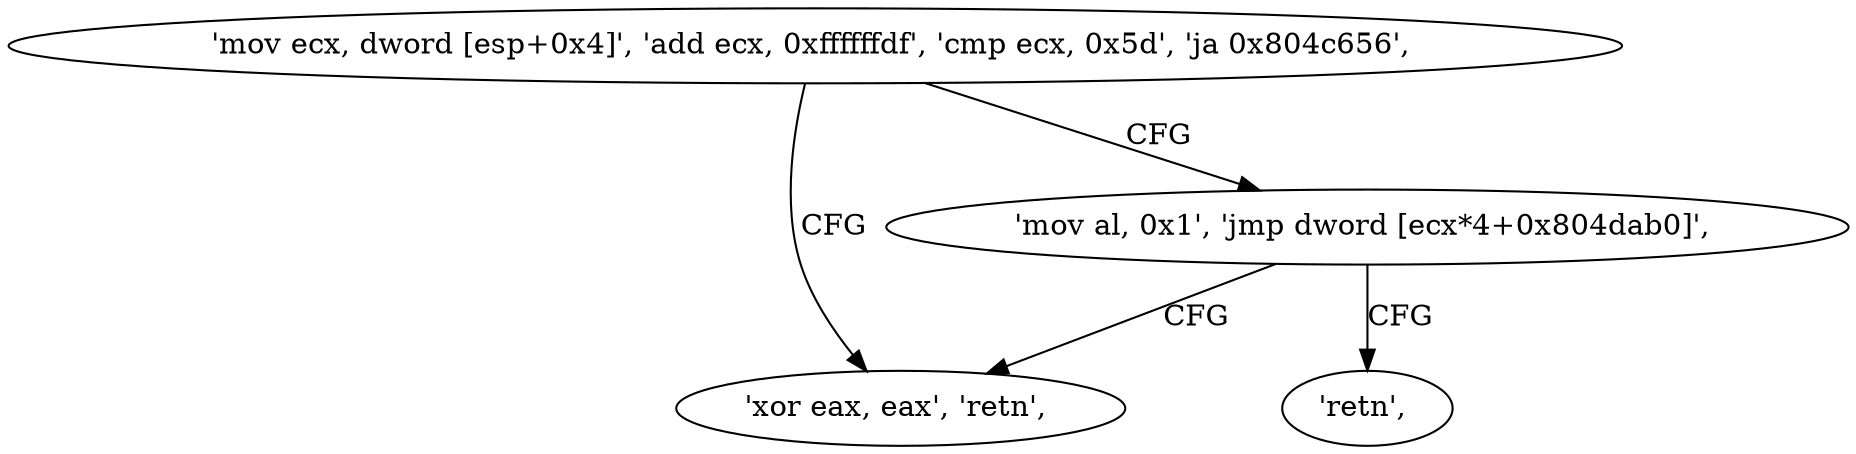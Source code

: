 digraph "func" {
"134530624" [label = "'mov ecx, dword [esp+0x4]', 'add ecx, 0xffffffdf', 'cmp ecx, 0x5d', 'ja 0x804c656', " ]
"134530646" [label = "'xor eax, eax', 'retn', " ]
"134530636" [label = "'mov al, 0x1', 'jmp dword [ecx*4+0x804dab0]', " ]
"134530645" [label = "'retn', " ]
"134530624" -> "134530646" [ label = "CFG" ]
"134530624" -> "134530636" [ label = "CFG" ]
"134530636" -> "134530645" [ label = "CFG" ]
"134530636" -> "134530646" [ label = "CFG" ]
}

